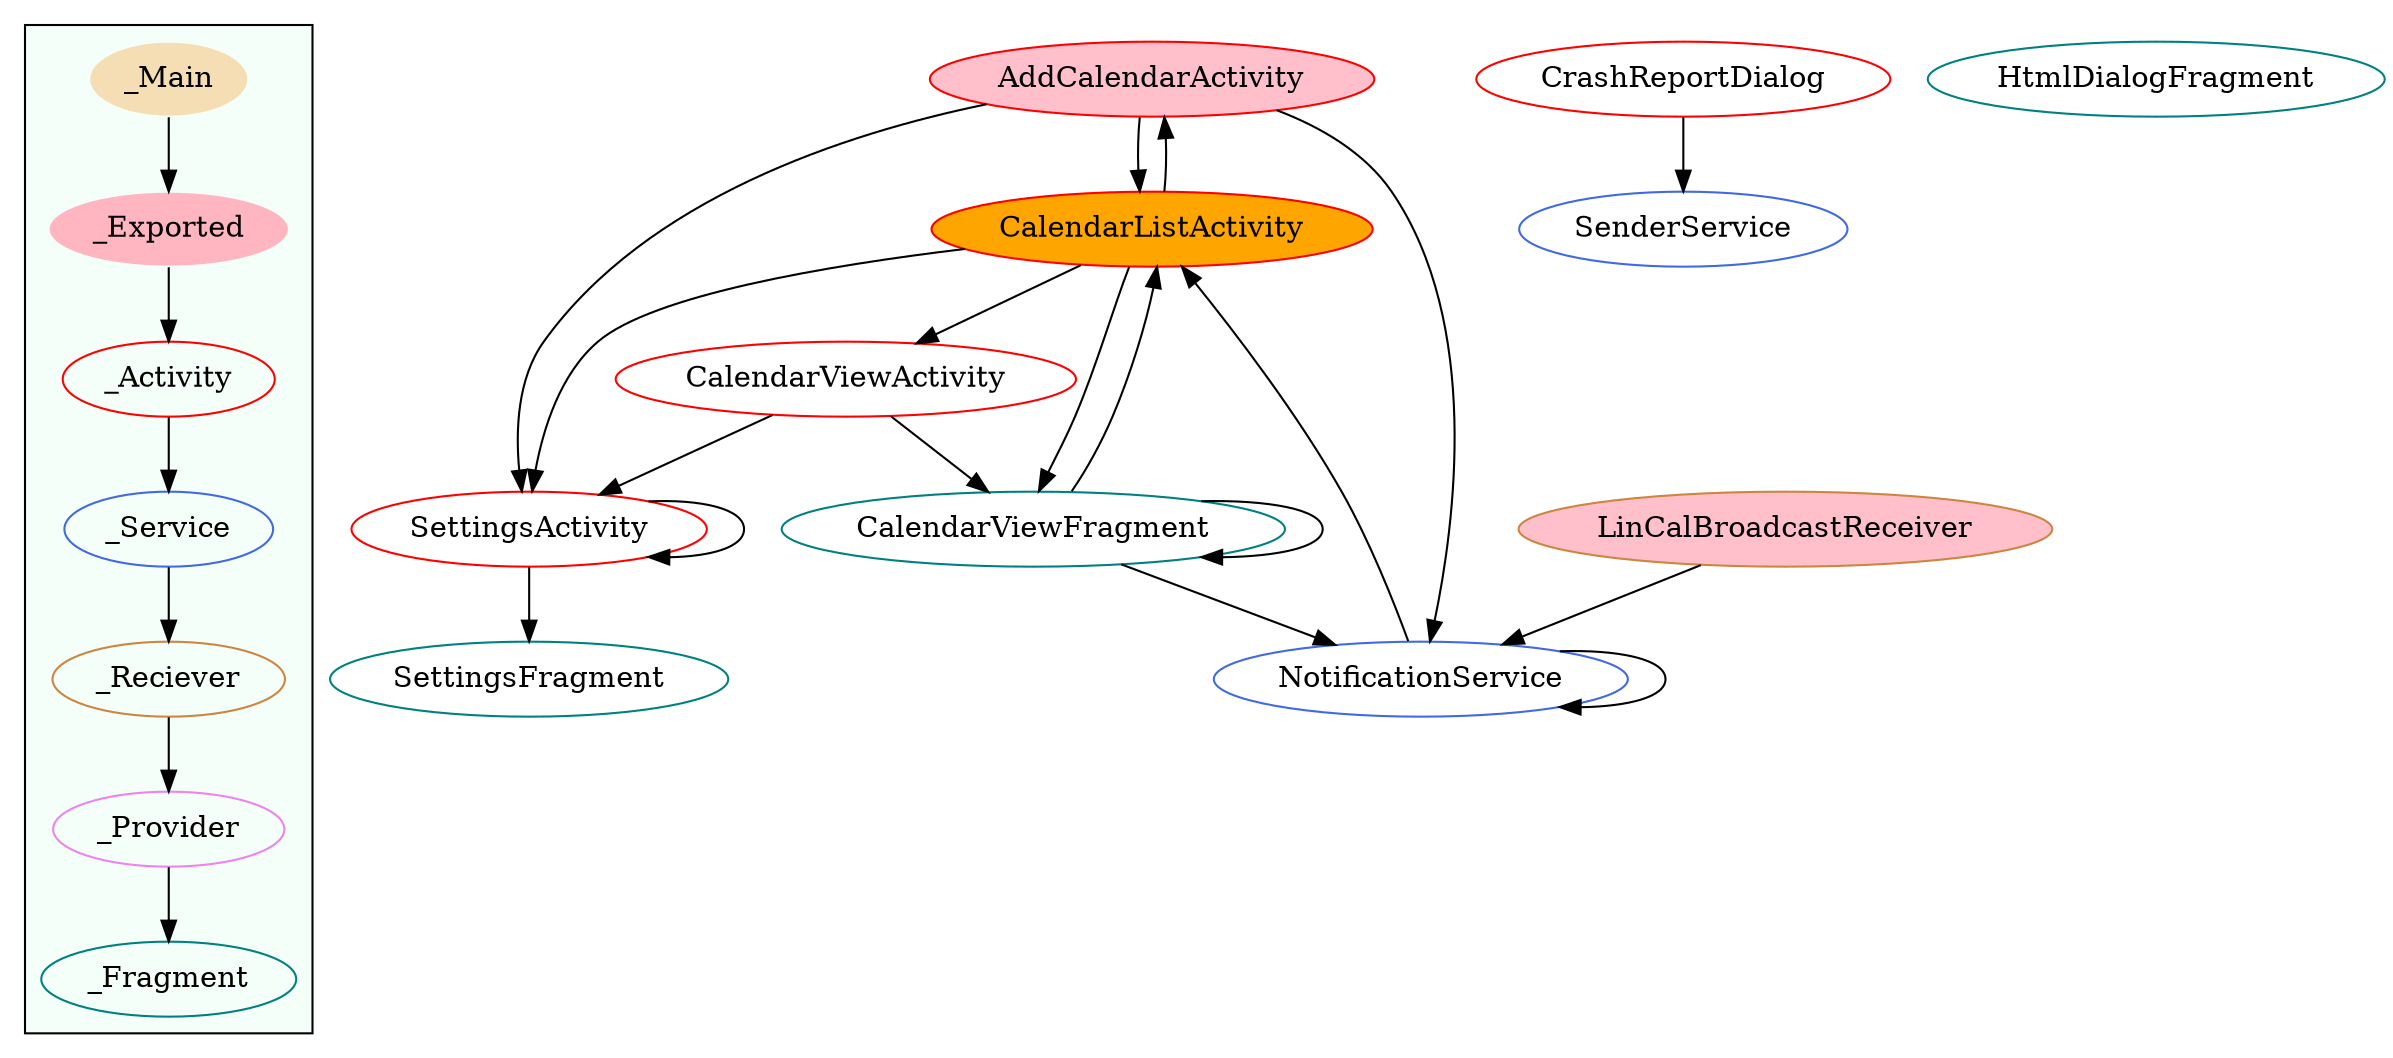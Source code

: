 digraph G {
subgraph cluster_legend{ 
bgcolor=mintcream;
_Activity[color = red];
_Service[color = royalblue];
_Provider[color = violet];
_Reciever[color = peru];
_Fragment[color = teal];
_Main[style=filled, fillcolor=wheat, color = mintcream];
_Exported[style=filled, fillcolor=lightpink, color = mintcream];
_Main -> _Exported -> _Activity -> _Service -> _Reciever -> _Provider -> _Fragment; 
}
SettingsActivity[color = red];
AddCalendarActivity[style=filled, fillcolor=pink, color = red];
CrashReportDialog[color = red];
CalendarListActivity[style=filled, fillcolor=orange, color = red];
CalendarViewActivity[color = red];
NotificationService[color = royalblue];
SenderService[color = royalblue];
LinCalBroadcastReceiver[style=filled, fillcolor=pink, color = peru];
CalendarViewFragment[color = teal];
CalendarViewFragment[color = teal];
SettingsFragment[color = teal];
HtmlDialogFragment[color = teal];
SettingsActivity->SettingsActivity;
SettingsActivity->SettingsFragment;
LinCalBroadcastReceiver->NotificationService;
NotificationService->CalendarListActivity;
NotificationService->NotificationService;
CrashReportDialog->SenderService;
AddCalendarActivity->NotificationService;
AddCalendarActivity->SettingsActivity;
AddCalendarActivity->CalendarListActivity;
CalendarViewFragment->NotificationService;
CalendarViewFragment->CalendarViewFragment;
CalendarViewFragment->CalendarListActivity;
CalendarListActivity->CalendarViewActivity;
CalendarListActivity->AddCalendarActivity;
CalendarListActivity->CalendarViewFragment;
CalendarListActivity->SettingsActivity;
CalendarViewActivity->CalendarViewFragment;
CalendarViewActivity->SettingsActivity;
}
